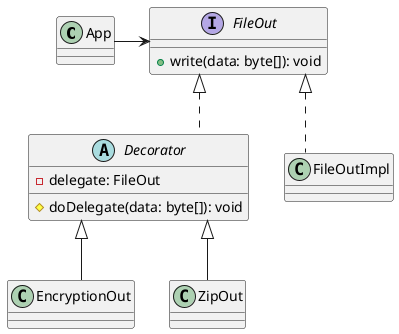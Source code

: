 @startuml

skinparam linetype ortho

class App {}

interface FileOut {
  + write(data: byte[]): void
}

abstract class Decorator implements FileOut {
  - delegate: FileOut
  # doDelegate(data: byte[]): void
}

class FileOutImpl implements FileOut {}

class EncryptionOut extends Decorator {}

class ZipOut extends Decorator {}

App -> FileOut

@enduml